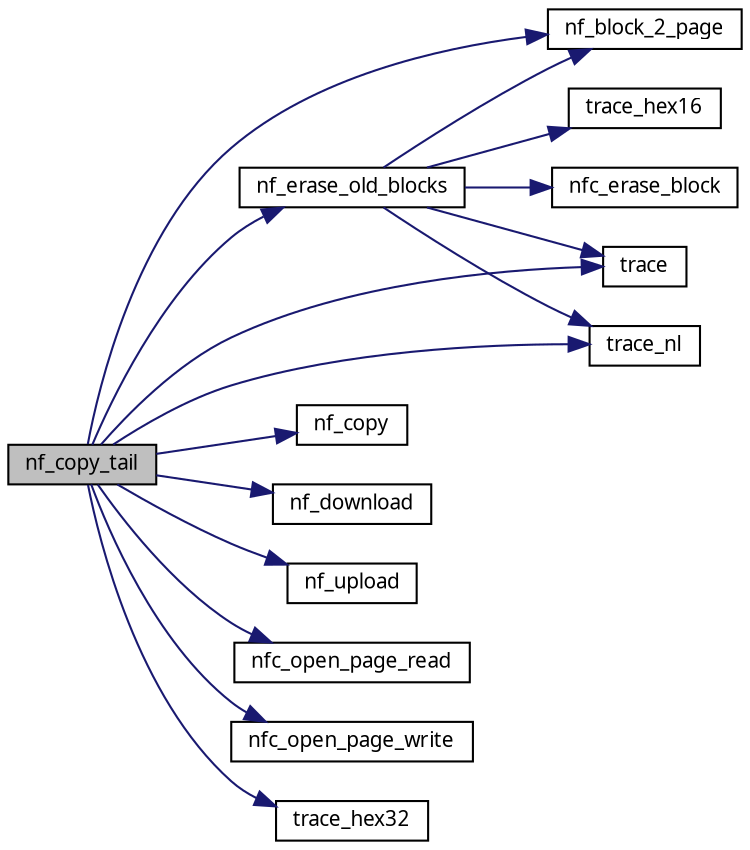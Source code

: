 digraph G
{
  edge [fontname="FreeSans.ttf",fontsize=10,labelfontname="FreeSans.ttf",labelfontsize=10];
  node [fontname="FreeSans.ttf",fontsize=10,shape=record];
  rankdir=LR;
  Node1 [label="nf_copy_tail",height=0.2,width=0.4,color="black", fillcolor="grey75", style="filled" fontcolor="black"];
  Node1 -> Node2 [color="midnightblue",fontsize=10,style="solid",fontname="FreeSans.ttf"];
  Node2 [label="nf_block_2_page",height=0.2,width=0.4,color="black", fillcolor="white", style="filled",URL="$a00062.html#f713bee0ed464d2bfa6876cd9d4ef296"];
  Node1 -> Node3 [color="midnightblue",fontsize=10,style="solid",fontname="FreeSans.ttf"];
  Node3 [label="nf_copy",height=0.2,width=0.4,color="black", fillcolor="white", style="filled",URL="$a00062.html#79e27718d9bc988607f630c2ff410848",tooltip="Copy a NF page to a new one."];
  Node1 -> Node4 [color="midnightblue",fontsize=10,style="solid",fontname="FreeSans.ttf"];
  Node4 [label="nf_download",height=0.2,width=0.4,color="black", fillcolor="white", style="filled",URL="$a00062.html#b7f3d7c1f70d339f8613aaaeb4262959",tooltip="Download packets of 16 bytes from RAM to the NAND Flash."];
  Node1 -> Node5 [color="midnightblue",fontsize=10,style="solid",fontname="FreeSans.ttf"];
  Node5 [label="nf_erase_old_blocks",height=0.2,width=0.4,color="black", fillcolor="white", style="filled",URL="$a00062.html#2c6a8d4ffdfab1c8062c4909cf19c563",tooltip="Erase the source blocks."];
  Node5 -> Node2 [color="midnightblue",fontsize=10,style="solid",fontname="FreeSans.ttf"];
  Node5 -> Node6 [color="midnightblue",fontsize=10,style="solid",fontname="FreeSans.ttf"];
  Node6 [label="nfc_erase_block",height=0.2,width=0.4,color="black", fillcolor="white", style="filled",URL="$a00060.html#4a7f7eed66f5eb678e4a96ae5dc32486",tooltip="Erases a block."];
  Node5 -> Node7 [color="midnightblue",fontsize=10,style="solid",fontname="FreeSans.ttf"];
  Node7 [label="trace",height=0.2,width=0.4,color="black", fillcolor="white", style="filled",URL="$a00043.html#33937de27cd71c4dab3027caaae4fdf9",tooltip="Fonction used for send a texte on OCD/Serial Debug Interface."];
  Node5 -> Node8 [color="midnightblue",fontsize=10,style="solid",fontname="FreeSans.ttf"];
  Node8 [label="trace_hex16",height=0.2,width=0.4,color="black", fillcolor="white", style="filled",URL="$a00043.html#b2fa7a964f1f12c6d41357ac95c452a9"];
  Node5 -> Node9 [color="midnightblue",fontsize=10,style="solid",fontname="FreeSans.ttf"];
  Node9 [label="trace_nl",height=0.2,width=0.4,color="black", fillcolor="white", style="filled",URL="$a00043.html#9b606c2b7ffbe1b46600f9719fc6caa6"];
  Node1 -> Node10 [color="midnightblue",fontsize=10,style="solid",fontname="FreeSans.ttf"];
  Node10 [label="nf_upload",height=0.2,width=0.4,color="black", fillcolor="white", style="filled",URL="$a00062.html#d530651d772a5d7f5c1ff3bf91eda4c2",tooltip="Upload packets of 16 bytes from the NAND Flash to RAM."];
  Node1 -> Node11 [color="midnightblue",fontsize=10,style="solid",fontname="FreeSans.ttf"];
  Node11 [label="nfc_open_page_read",height=0.2,width=0.4,color="black", fillcolor="white", style="filled",URL="$a00060.html#a0a322a0237ff247248591adb2b10fab",tooltip="Opens a page for read."];
  Node1 -> Node12 [color="midnightblue",fontsize=10,style="solid",fontname="FreeSans.ttf"];
  Node12 [label="nfc_open_page_write",height=0.2,width=0.4,color="black", fillcolor="white", style="filled",URL="$a00060.html#856b5ae1fade14e11da35fd5109fda8c",tooltip="Opens a page for write."];
  Node1 -> Node7 [color="midnightblue",fontsize=10,style="solid",fontname="FreeSans.ttf"];
  Node1 -> Node13 [color="midnightblue",fontsize=10,style="solid",fontname="FreeSans.ttf"];
  Node13 [label="trace_hex32",height=0.2,width=0.4,color="black", fillcolor="white", style="filled",URL="$a00043.html#1f752dbcd0990c4943d2a3e6cb757748"];
  Node1 -> Node9 [color="midnightblue",fontsize=10,style="solid",fontname="FreeSans.ttf"];
}
